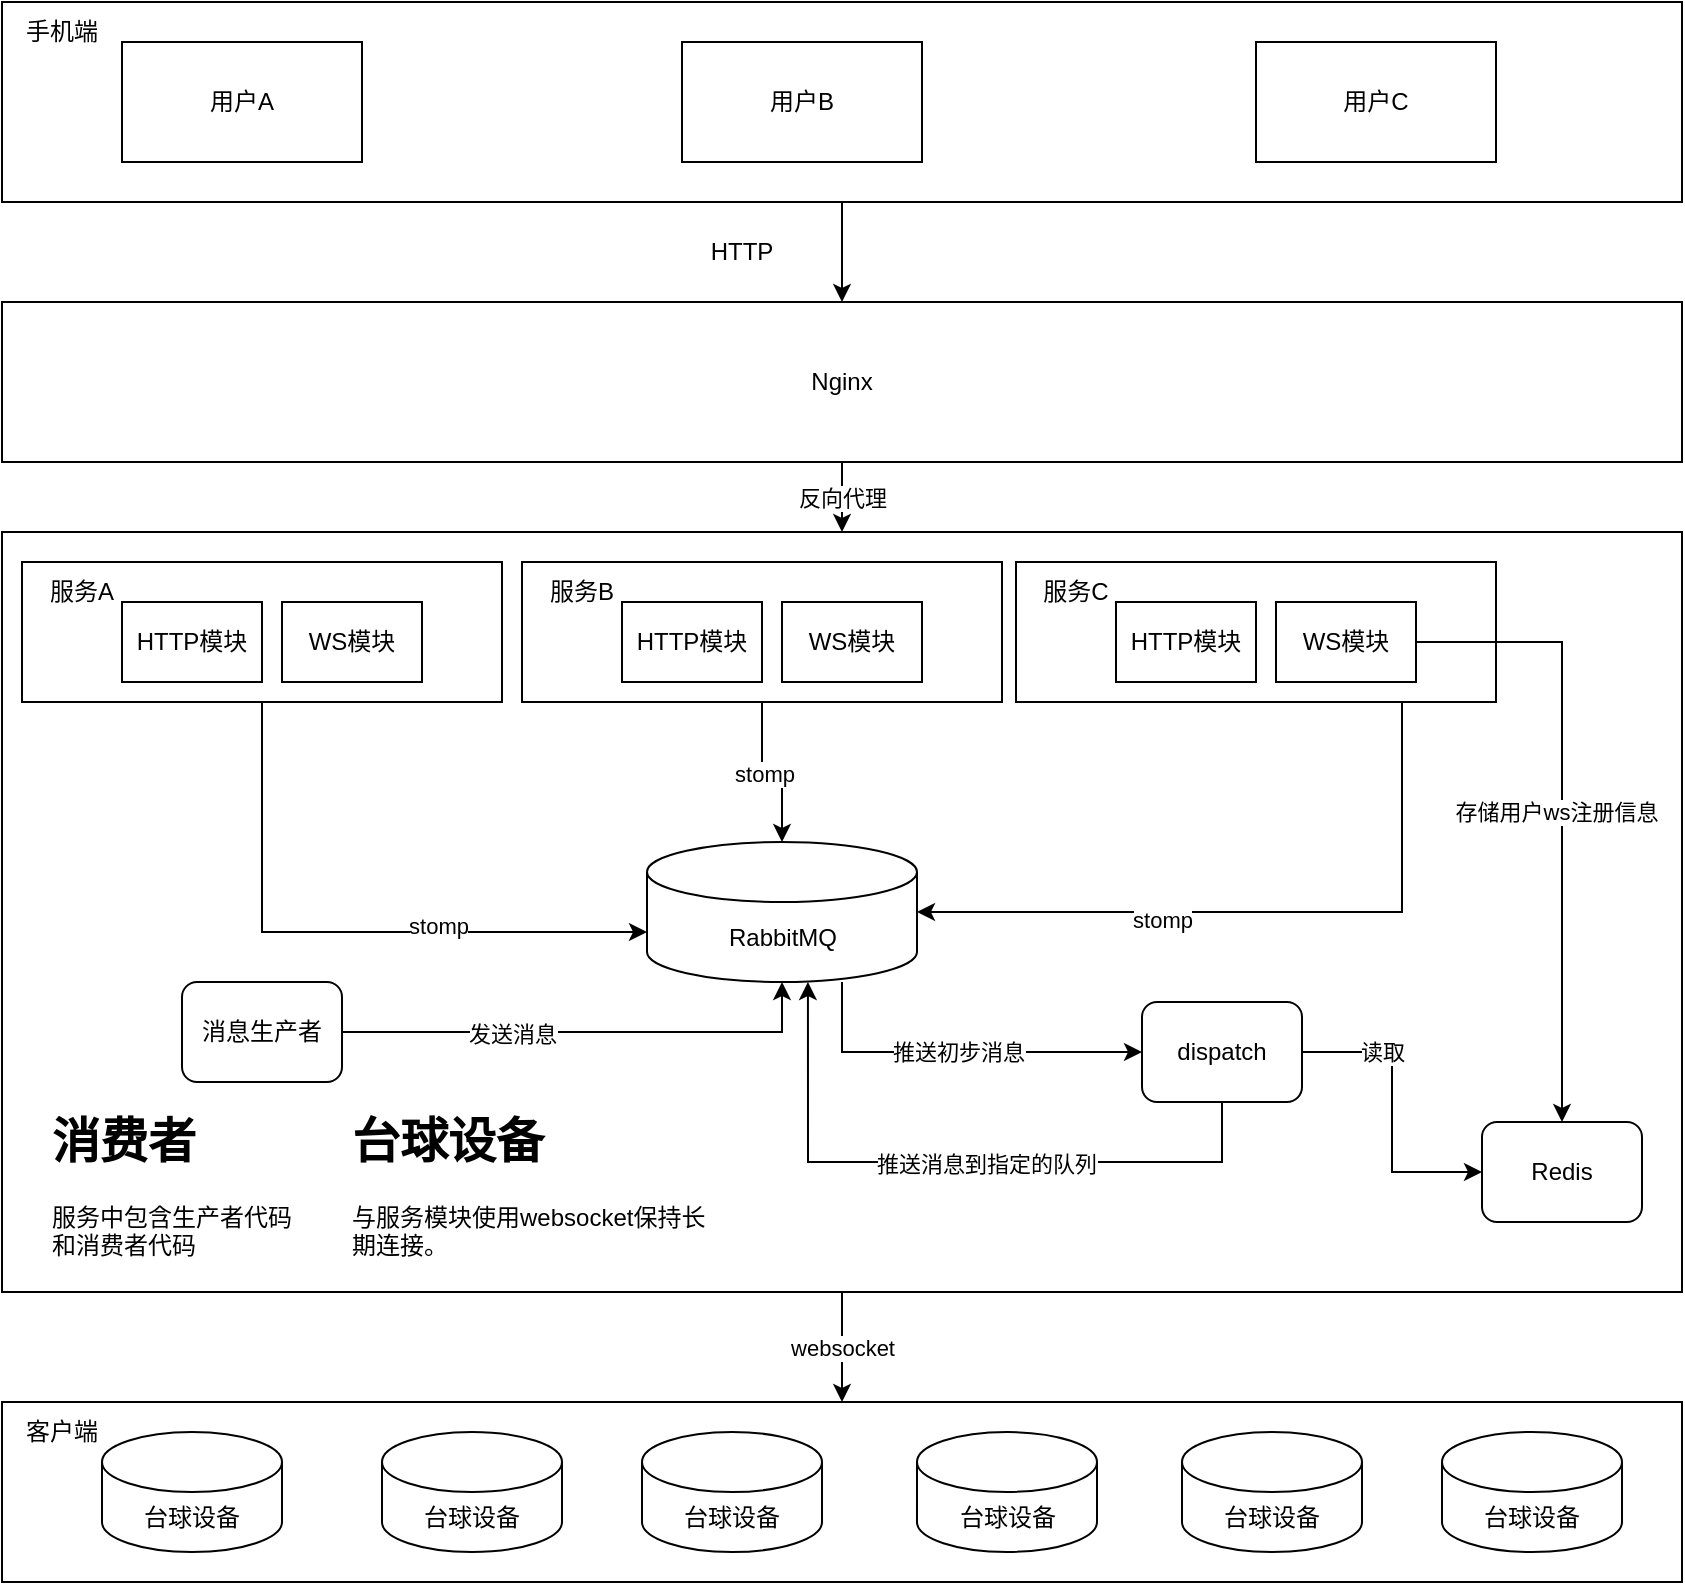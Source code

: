 <mxfile version="15.5.4" type="github">
  <diagram id="G8wTLtnxxF_a71g-igOY" name="Page-1">
    <mxGraphModel dx="2111" dy="822" grid="1" gridSize="10" guides="1" tooltips="1" connect="1" arrows="1" fold="1" page="1" pageScale="1" pageWidth="827" pageHeight="1169" math="0" shadow="0">
      <root>
        <mxCell id="0" />
        <mxCell id="1" parent="0" />
        <mxCell id="8IRLoSpyoqPYh5H4hLr8-58" value="websocket" style="edgeStyle=orthogonalEdgeStyle;rounded=0;orthogonalLoop=1;jettySize=auto;html=1;" edge="1" parent="1" source="8IRLoSpyoqPYh5H4hLr8-25" target="8IRLoSpyoqPYh5H4hLr8-57">
          <mxGeometry relative="1" as="geometry" />
        </mxCell>
        <mxCell id="8IRLoSpyoqPYh5H4hLr8-25" value="" style="rounded=0;whiteSpace=wrap;html=1;" vertex="1" parent="1">
          <mxGeometry x="80" y="325" width="840" height="380" as="geometry" />
        </mxCell>
        <mxCell id="8IRLoSpyoqPYh5H4hLr8-8" value="" style="group" vertex="1" connectable="0" parent="1">
          <mxGeometry x="90" y="340" width="240" height="70" as="geometry" />
        </mxCell>
        <mxCell id="8IRLoSpyoqPYh5H4hLr8-3" value="" style="rounded=0;whiteSpace=wrap;html=1;" vertex="1" parent="8IRLoSpyoqPYh5H4hLr8-8">
          <mxGeometry width="240" height="70" as="geometry" />
        </mxCell>
        <mxCell id="8IRLoSpyoqPYh5H4hLr8-4" value="服务A" style="text;html=1;strokeColor=none;fillColor=none;align=center;verticalAlign=middle;whiteSpace=wrap;rounded=0;" vertex="1" parent="8IRLoSpyoqPYh5H4hLr8-8">
          <mxGeometry width="60" height="30" as="geometry" />
        </mxCell>
        <mxCell id="8IRLoSpyoqPYh5H4hLr8-5" value="WS模块" style="rounded=0;whiteSpace=wrap;html=1;" vertex="1" parent="8IRLoSpyoqPYh5H4hLr8-8">
          <mxGeometry x="130" y="20" width="70" height="40" as="geometry" />
        </mxCell>
        <mxCell id="8IRLoSpyoqPYh5H4hLr8-13" value="HTTP模块" style="rounded=0;whiteSpace=wrap;html=1;" vertex="1" parent="8IRLoSpyoqPYh5H4hLr8-8">
          <mxGeometry x="50" y="20" width="70" height="40" as="geometry" />
        </mxCell>
        <mxCell id="8IRLoSpyoqPYh5H4hLr8-9" value="" style="group" vertex="1" connectable="0" parent="1">
          <mxGeometry x="340" y="340" width="240" height="70" as="geometry" />
        </mxCell>
        <mxCell id="8IRLoSpyoqPYh5H4hLr8-10" value="" style="rounded=0;whiteSpace=wrap;html=1;" vertex="1" parent="8IRLoSpyoqPYh5H4hLr8-9">
          <mxGeometry width="240" height="70" as="geometry" />
        </mxCell>
        <mxCell id="8IRLoSpyoqPYh5H4hLr8-11" value="服务B" style="text;html=1;strokeColor=none;fillColor=none;align=center;verticalAlign=middle;whiteSpace=wrap;rounded=0;" vertex="1" parent="8IRLoSpyoqPYh5H4hLr8-9">
          <mxGeometry width="60" height="30" as="geometry" />
        </mxCell>
        <mxCell id="8IRLoSpyoqPYh5H4hLr8-12" value="WS模块" style="rounded=0;whiteSpace=wrap;html=1;" vertex="1" parent="8IRLoSpyoqPYh5H4hLr8-9">
          <mxGeometry x="130" y="20" width="70" height="40" as="geometry" />
        </mxCell>
        <mxCell id="8IRLoSpyoqPYh5H4hLr8-14" value="HTTP模块" style="rounded=0;whiteSpace=wrap;html=1;" vertex="1" parent="8IRLoSpyoqPYh5H4hLr8-9">
          <mxGeometry x="50" y="20" width="70" height="40" as="geometry" />
        </mxCell>
        <mxCell id="8IRLoSpyoqPYh5H4hLr8-15" value="" style="group" vertex="1" connectable="0" parent="1">
          <mxGeometry x="587" y="340" width="240" height="70" as="geometry" />
        </mxCell>
        <mxCell id="8IRLoSpyoqPYh5H4hLr8-16" value="" style="rounded=0;whiteSpace=wrap;html=1;" vertex="1" parent="8IRLoSpyoqPYh5H4hLr8-15">
          <mxGeometry width="240" height="70" as="geometry" />
        </mxCell>
        <mxCell id="8IRLoSpyoqPYh5H4hLr8-17" value="服务C" style="text;html=1;strokeColor=none;fillColor=none;align=center;verticalAlign=middle;whiteSpace=wrap;rounded=0;" vertex="1" parent="8IRLoSpyoqPYh5H4hLr8-15">
          <mxGeometry width="60" height="30" as="geometry" />
        </mxCell>
        <mxCell id="8IRLoSpyoqPYh5H4hLr8-18" value="WS模块" style="rounded=0;whiteSpace=wrap;html=1;" vertex="1" parent="8IRLoSpyoqPYh5H4hLr8-15">
          <mxGeometry x="130" y="20" width="70" height="40" as="geometry" />
        </mxCell>
        <mxCell id="8IRLoSpyoqPYh5H4hLr8-19" value="HTTP模块" style="rounded=0;whiteSpace=wrap;html=1;" vertex="1" parent="8IRLoSpyoqPYh5H4hLr8-15">
          <mxGeometry x="50" y="20" width="70" height="40" as="geometry" />
        </mxCell>
        <mxCell id="8IRLoSpyoqPYh5H4hLr8-29" value="反向代理" style="edgeStyle=orthogonalEdgeStyle;rounded=0;orthogonalLoop=1;jettySize=auto;html=1;entryX=0.5;entryY=0;entryDx=0;entryDy=0;" edge="1" parent="1" source="8IRLoSpyoqPYh5H4hLr8-23" target="8IRLoSpyoqPYh5H4hLr8-25">
          <mxGeometry relative="1" as="geometry" />
        </mxCell>
        <mxCell id="8IRLoSpyoqPYh5H4hLr8-23" value="Nginx" style="rounded=0;whiteSpace=wrap;html=1;" vertex="1" parent="1">
          <mxGeometry x="80" y="210" width="840" height="80" as="geometry" />
        </mxCell>
        <mxCell id="8IRLoSpyoqPYh5H4hLr8-26" value="" style="group" vertex="1" connectable="0" parent="1">
          <mxGeometry x="80" y="60" width="840" height="100" as="geometry" />
        </mxCell>
        <mxCell id="8IRLoSpyoqPYh5H4hLr8-24" value="" style="rounded=0;whiteSpace=wrap;html=1;" vertex="1" parent="8IRLoSpyoqPYh5H4hLr8-26">
          <mxGeometry width="840" height="100" as="geometry" />
        </mxCell>
        <mxCell id="8IRLoSpyoqPYh5H4hLr8-1" value="用户A" style="rounded=0;whiteSpace=wrap;html=1;" vertex="1" parent="8IRLoSpyoqPYh5H4hLr8-26">
          <mxGeometry x="60" y="20" width="120" height="60" as="geometry" />
        </mxCell>
        <mxCell id="8IRLoSpyoqPYh5H4hLr8-2" value="用户B" style="rounded=0;whiteSpace=wrap;html=1;" vertex="1" parent="8IRLoSpyoqPYh5H4hLr8-26">
          <mxGeometry x="340" y="20" width="120" height="60" as="geometry" />
        </mxCell>
        <mxCell id="8IRLoSpyoqPYh5H4hLr8-20" value="用户C" style="rounded=0;whiteSpace=wrap;html=1;" vertex="1" parent="8IRLoSpyoqPYh5H4hLr8-26">
          <mxGeometry x="627" y="20" width="120" height="60" as="geometry" />
        </mxCell>
        <mxCell id="8IRLoSpyoqPYh5H4hLr8-56" value="手机端" style="text;html=1;strokeColor=none;fillColor=none;align=center;verticalAlign=middle;whiteSpace=wrap;rounded=0;" vertex="1" parent="8IRLoSpyoqPYh5H4hLr8-26">
          <mxGeometry width="60" height="30" as="geometry" />
        </mxCell>
        <mxCell id="8IRLoSpyoqPYh5H4hLr8-27" style="edgeStyle=orthogonalEdgeStyle;rounded=0;orthogonalLoop=1;jettySize=auto;html=1;entryX=0.5;entryY=0;entryDx=0;entryDy=0;" edge="1" parent="1" source="8IRLoSpyoqPYh5H4hLr8-24" target="8IRLoSpyoqPYh5H4hLr8-23">
          <mxGeometry relative="1" as="geometry" />
        </mxCell>
        <mxCell id="8IRLoSpyoqPYh5H4hLr8-28" value="HTTP" style="text;html=1;strokeColor=none;fillColor=none;align=center;verticalAlign=middle;whiteSpace=wrap;rounded=0;" vertex="1" parent="1">
          <mxGeometry x="420" y="170" width="60" height="30" as="geometry" />
        </mxCell>
        <mxCell id="8IRLoSpyoqPYh5H4hLr8-46" value="推送初步消息" style="edgeStyle=orthogonalEdgeStyle;rounded=0;orthogonalLoop=1;jettySize=auto;html=1;entryX=0;entryY=0.5;entryDx=0;entryDy=0;" edge="1" parent="1" source="8IRLoSpyoqPYh5H4hLr8-30" target="8IRLoSpyoqPYh5H4hLr8-40">
          <mxGeometry relative="1" as="geometry">
            <Array as="points">
              <mxPoint x="500" y="585" />
            </Array>
          </mxGeometry>
        </mxCell>
        <mxCell id="8IRLoSpyoqPYh5H4hLr8-30" value="RabbitMQ" style="shape=cylinder3;whiteSpace=wrap;html=1;boundedLbl=1;backgroundOutline=1;size=15;" vertex="1" parent="1">
          <mxGeometry x="402.5" y="480" width="135" height="70" as="geometry" />
        </mxCell>
        <mxCell id="8IRLoSpyoqPYh5H4hLr8-31" style="edgeStyle=orthogonalEdgeStyle;rounded=0;orthogonalLoop=1;jettySize=auto;html=1;entryX=0;entryY=0;entryDx=0;entryDy=45;entryPerimeter=0;" edge="1" parent="1" source="8IRLoSpyoqPYh5H4hLr8-3" target="8IRLoSpyoqPYh5H4hLr8-30">
          <mxGeometry relative="1" as="geometry">
            <Array as="points">
              <mxPoint x="210" y="525" />
            </Array>
          </mxGeometry>
        </mxCell>
        <mxCell id="8IRLoSpyoqPYh5H4hLr8-34" value="stomp" style="edgeLabel;html=1;align=center;verticalAlign=middle;resizable=0;points=[];" vertex="1" connectable="0" parent="8IRLoSpyoqPYh5H4hLr8-31">
          <mxGeometry x="0.316" y="3" relative="1" as="geometry">
            <mxPoint as="offset" />
          </mxGeometry>
        </mxCell>
        <mxCell id="8IRLoSpyoqPYh5H4hLr8-32" style="edgeStyle=orthogonalEdgeStyle;rounded=0;orthogonalLoop=1;jettySize=auto;html=1;entryX=0.5;entryY=0;entryDx=0;entryDy=0;entryPerimeter=0;" edge="1" parent="1" source="8IRLoSpyoqPYh5H4hLr8-10" target="8IRLoSpyoqPYh5H4hLr8-30">
          <mxGeometry relative="1" as="geometry" />
        </mxCell>
        <mxCell id="8IRLoSpyoqPYh5H4hLr8-35" value="stomp" style="edgeLabel;html=1;align=center;verticalAlign=middle;resizable=0;points=[];" vertex="1" connectable="0" parent="8IRLoSpyoqPYh5H4hLr8-32">
          <mxGeometry x="-0.114" y="-1" relative="1" as="geometry">
            <mxPoint as="offset" />
          </mxGeometry>
        </mxCell>
        <mxCell id="8IRLoSpyoqPYh5H4hLr8-33" style="edgeStyle=orthogonalEdgeStyle;rounded=0;orthogonalLoop=1;jettySize=auto;html=1;entryX=1;entryY=0.5;entryDx=0;entryDy=0;entryPerimeter=0;" edge="1" parent="1" source="8IRLoSpyoqPYh5H4hLr8-16" target="8IRLoSpyoqPYh5H4hLr8-30">
          <mxGeometry relative="1" as="geometry">
            <Array as="points">
              <mxPoint x="780" y="515" />
            </Array>
          </mxGeometry>
        </mxCell>
        <mxCell id="8IRLoSpyoqPYh5H4hLr8-36" value="stomp" style="edgeLabel;html=1;align=center;verticalAlign=middle;resizable=0;points=[];" vertex="1" connectable="0" parent="8IRLoSpyoqPYh5H4hLr8-33">
          <mxGeometry x="0.298" y="4" relative="1" as="geometry">
            <mxPoint as="offset" />
          </mxGeometry>
        </mxCell>
        <mxCell id="8IRLoSpyoqPYh5H4hLr8-38" style="edgeStyle=orthogonalEdgeStyle;rounded=0;orthogonalLoop=1;jettySize=auto;html=1;entryX=0.5;entryY=1;entryDx=0;entryDy=0;entryPerimeter=0;" edge="1" parent="1" source="8IRLoSpyoqPYh5H4hLr8-37" target="8IRLoSpyoqPYh5H4hLr8-30">
          <mxGeometry relative="1" as="geometry" />
        </mxCell>
        <mxCell id="8IRLoSpyoqPYh5H4hLr8-39" value="发送消息" style="edgeLabel;html=1;align=center;verticalAlign=middle;resizable=0;points=[];" vertex="1" connectable="0" parent="8IRLoSpyoqPYh5H4hLr8-38">
          <mxGeometry x="-0.309" y="-1" relative="1" as="geometry">
            <mxPoint as="offset" />
          </mxGeometry>
        </mxCell>
        <mxCell id="8IRLoSpyoqPYh5H4hLr8-37" value="消息生产者" style="rounded=1;whiteSpace=wrap;html=1;" vertex="1" parent="1">
          <mxGeometry x="170" y="550" width="80" height="50" as="geometry" />
        </mxCell>
        <mxCell id="8IRLoSpyoqPYh5H4hLr8-47" style="edgeStyle=orthogonalEdgeStyle;rounded=0;orthogonalLoop=1;jettySize=auto;html=1;entryX=0.596;entryY=1;entryDx=0;entryDy=0;entryPerimeter=0;" edge="1" parent="1" source="8IRLoSpyoqPYh5H4hLr8-40" target="8IRLoSpyoqPYh5H4hLr8-30">
          <mxGeometry relative="1" as="geometry">
            <Array as="points">
              <mxPoint x="690" y="640" />
              <mxPoint x="483" y="640" />
            </Array>
          </mxGeometry>
        </mxCell>
        <mxCell id="8IRLoSpyoqPYh5H4hLr8-50" value="推送消息到指定的队列" style="edgeLabel;html=1;align=center;verticalAlign=middle;resizable=0;points=[];" vertex="1" connectable="0" parent="8IRLoSpyoqPYh5H4hLr8-47">
          <mxGeometry x="-0.095" y="1" relative="1" as="geometry">
            <mxPoint as="offset" />
          </mxGeometry>
        </mxCell>
        <mxCell id="8IRLoSpyoqPYh5H4hLr8-48" style="edgeStyle=orthogonalEdgeStyle;rounded=0;orthogonalLoop=1;jettySize=auto;html=1;entryX=0;entryY=0.5;entryDx=0;entryDy=0;" edge="1" parent="1" source="8IRLoSpyoqPYh5H4hLr8-40" target="8IRLoSpyoqPYh5H4hLr8-41">
          <mxGeometry relative="1" as="geometry" />
        </mxCell>
        <mxCell id="8IRLoSpyoqPYh5H4hLr8-49" value="读取" style="edgeLabel;html=1;align=center;verticalAlign=middle;resizable=0;points=[];" vertex="1" connectable="0" parent="8IRLoSpyoqPYh5H4hLr8-48">
          <mxGeometry x="-0.467" relative="1" as="geometry">
            <mxPoint as="offset" />
          </mxGeometry>
        </mxCell>
        <mxCell id="8IRLoSpyoqPYh5H4hLr8-40" value="dispatch" style="rounded=1;whiteSpace=wrap;html=1;" vertex="1" parent="1">
          <mxGeometry x="650" y="560" width="80" height="50" as="geometry" />
        </mxCell>
        <mxCell id="8IRLoSpyoqPYh5H4hLr8-41" value="Redis" style="rounded=1;whiteSpace=wrap;html=1;" vertex="1" parent="1">
          <mxGeometry x="820" y="620" width="80" height="50" as="geometry" />
        </mxCell>
        <mxCell id="8IRLoSpyoqPYh5H4hLr8-42" style="edgeStyle=orthogonalEdgeStyle;rounded=0;orthogonalLoop=1;jettySize=auto;html=1;" edge="1" parent="1" source="8IRLoSpyoqPYh5H4hLr8-18" target="8IRLoSpyoqPYh5H4hLr8-41">
          <mxGeometry relative="1" as="geometry" />
        </mxCell>
        <mxCell id="8IRLoSpyoqPYh5H4hLr8-45" value="存储用户ws注册信息" style="edgeLabel;html=1;align=center;verticalAlign=middle;resizable=0;points=[];" vertex="1" connectable="0" parent="8IRLoSpyoqPYh5H4hLr8-42">
          <mxGeometry x="0.007" y="-3" relative="1" as="geometry">
            <mxPoint as="offset" />
          </mxGeometry>
        </mxCell>
        <mxCell id="8IRLoSpyoqPYh5H4hLr8-57" value="" style="rounded=0;whiteSpace=wrap;html=1;" vertex="1" parent="1">
          <mxGeometry x="80" y="760" width="840" height="90" as="geometry" />
        </mxCell>
        <mxCell id="8IRLoSpyoqPYh5H4hLr8-59" value="台球设备" style="shape=cylinder3;whiteSpace=wrap;html=1;boundedLbl=1;backgroundOutline=1;size=15;" vertex="1" parent="1">
          <mxGeometry x="130" y="775" width="90" height="60" as="geometry" />
        </mxCell>
        <mxCell id="8IRLoSpyoqPYh5H4hLr8-62" value="台球设备" style="shape=cylinder3;whiteSpace=wrap;html=1;boundedLbl=1;backgroundOutline=1;size=15;" vertex="1" parent="1">
          <mxGeometry x="270" y="775" width="90" height="60" as="geometry" />
        </mxCell>
        <mxCell id="8IRLoSpyoqPYh5H4hLr8-63" value="台球设备" style="shape=cylinder3;whiteSpace=wrap;html=1;boundedLbl=1;backgroundOutline=1;size=15;" vertex="1" parent="1">
          <mxGeometry x="400" y="775" width="90" height="60" as="geometry" />
        </mxCell>
        <mxCell id="8IRLoSpyoqPYh5H4hLr8-64" value="台球设备" style="shape=cylinder3;whiteSpace=wrap;html=1;boundedLbl=1;backgroundOutline=1;size=15;" vertex="1" parent="1">
          <mxGeometry x="537.5" y="775" width="90" height="60" as="geometry" />
        </mxCell>
        <mxCell id="8IRLoSpyoqPYh5H4hLr8-65" value="台球设备" style="shape=cylinder3;whiteSpace=wrap;html=1;boundedLbl=1;backgroundOutline=1;size=15;" vertex="1" parent="1">
          <mxGeometry x="670" y="775" width="90" height="60" as="geometry" />
        </mxCell>
        <mxCell id="8IRLoSpyoqPYh5H4hLr8-66" value="台球设备" style="shape=cylinder3;whiteSpace=wrap;html=1;boundedLbl=1;backgroundOutline=1;size=15;" vertex="1" parent="1">
          <mxGeometry x="800" y="775" width="90" height="60" as="geometry" />
        </mxCell>
        <mxCell id="8IRLoSpyoqPYh5H4hLr8-67" value="&lt;h1&gt;消费者&lt;/h1&gt;&lt;p&gt;服务中包含生产者代码和消费者代码&lt;/p&gt;" style="text;html=1;strokeColor=none;fillColor=none;spacing=5;spacingTop=-20;whiteSpace=wrap;overflow=hidden;rounded=0;" vertex="1" parent="1">
          <mxGeometry x="100" y="610" width="131" height="80" as="geometry" />
        </mxCell>
        <mxCell id="8IRLoSpyoqPYh5H4hLr8-68" value="客户端" style="text;html=1;strokeColor=none;fillColor=none;align=center;verticalAlign=middle;whiteSpace=wrap;rounded=0;" vertex="1" parent="1">
          <mxGeometry x="80" y="760" width="60" height="30" as="geometry" />
        </mxCell>
        <mxCell id="8IRLoSpyoqPYh5H4hLr8-69" value="&lt;h1&gt;台球设备&lt;/h1&gt;&lt;p&gt;与服务模块使用websocket保持长期连接。&lt;/p&gt;" style="text;html=1;strokeColor=none;fillColor=none;spacing=5;spacingTop=-20;whiteSpace=wrap;overflow=hidden;rounded=0;" vertex="1" parent="1">
          <mxGeometry x="250" y="610" width="190" height="120" as="geometry" />
        </mxCell>
      </root>
    </mxGraphModel>
  </diagram>
</mxfile>

